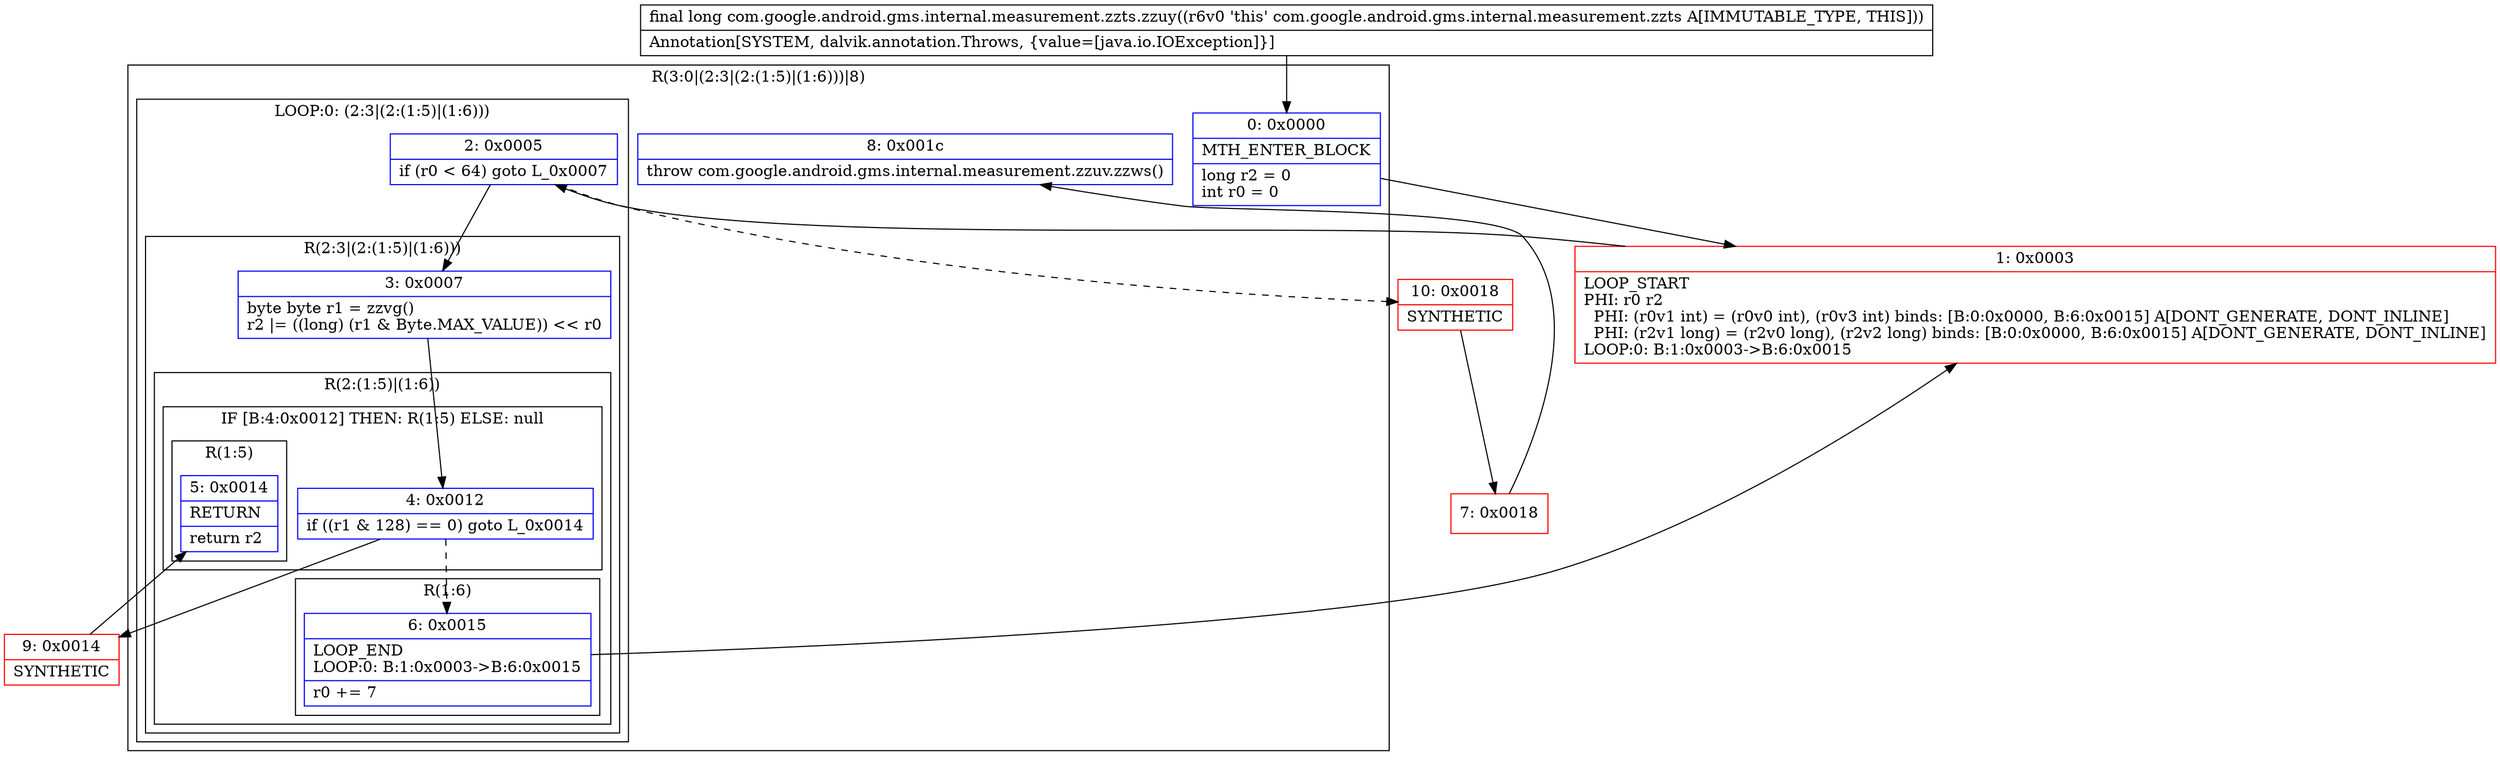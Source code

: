 digraph "CFG forcom.google.android.gms.internal.measurement.zzts.zzuy()J" {
subgraph cluster_Region_2061968074 {
label = "R(3:0|(2:3|(2:(1:5)|(1:6)))|8)";
node [shape=record,color=blue];
Node_0 [shape=record,label="{0\:\ 0x0000|MTH_ENTER_BLOCK\l|long r2 = 0\lint r0 = 0\l}"];
subgraph cluster_LoopRegion_190390955 {
label = "LOOP:0: (2:3|(2:(1:5)|(1:6)))";
node [shape=record,color=blue];
Node_2 [shape=record,label="{2\:\ 0x0005|if (r0 \< 64) goto L_0x0007\l}"];
subgraph cluster_Region_224002131 {
label = "R(2:3|(2:(1:5)|(1:6)))";
node [shape=record,color=blue];
Node_3 [shape=record,label="{3\:\ 0x0007|byte byte r1 = zzvg()\lr2 \|= ((long) (r1 & Byte.MAX_VALUE)) \<\< r0\l}"];
subgraph cluster_Region_667383180 {
label = "R(2:(1:5)|(1:6))";
node [shape=record,color=blue];
subgraph cluster_IfRegion_367946158 {
label = "IF [B:4:0x0012] THEN: R(1:5) ELSE: null";
node [shape=record,color=blue];
Node_4 [shape=record,label="{4\:\ 0x0012|if ((r1 & 128) == 0) goto L_0x0014\l}"];
subgraph cluster_Region_527775639 {
label = "R(1:5)";
node [shape=record,color=blue];
Node_5 [shape=record,label="{5\:\ 0x0014|RETURN\l|return r2\l}"];
}
}
subgraph cluster_Region_1223401592 {
label = "R(1:6)";
node [shape=record,color=blue];
Node_6 [shape=record,label="{6\:\ 0x0015|LOOP_END\lLOOP:0: B:1:0x0003\-\>B:6:0x0015\l|r0 += 7\l}"];
}
}
}
}
Node_8 [shape=record,label="{8\:\ 0x001c|throw com.google.android.gms.internal.measurement.zzuv.zzws()\l}"];
}
Node_1 [shape=record,color=red,label="{1\:\ 0x0003|LOOP_START\lPHI: r0 r2 \l  PHI: (r0v1 int) = (r0v0 int), (r0v3 int) binds: [B:0:0x0000, B:6:0x0015] A[DONT_GENERATE, DONT_INLINE]\l  PHI: (r2v1 long) = (r2v0 long), (r2v2 long) binds: [B:0:0x0000, B:6:0x0015] A[DONT_GENERATE, DONT_INLINE]\lLOOP:0: B:1:0x0003\-\>B:6:0x0015\l}"];
Node_7 [shape=record,color=red,label="{7\:\ 0x0018}"];
Node_9 [shape=record,color=red,label="{9\:\ 0x0014|SYNTHETIC\l}"];
Node_10 [shape=record,color=red,label="{10\:\ 0x0018|SYNTHETIC\l}"];
MethodNode[shape=record,label="{final long com.google.android.gms.internal.measurement.zzts.zzuy((r6v0 'this' com.google.android.gms.internal.measurement.zzts A[IMMUTABLE_TYPE, THIS]))  | Annotation[SYSTEM, dalvik.annotation.Throws, \{value=[java.io.IOException]\}]\l}"];
MethodNode -> Node_0;
Node_0 -> Node_1;
Node_2 -> Node_3;
Node_2 -> Node_10[style=dashed];
Node_3 -> Node_4;
Node_4 -> Node_6[style=dashed];
Node_4 -> Node_9;
Node_6 -> Node_1;
Node_1 -> Node_2;
Node_7 -> Node_8;
Node_9 -> Node_5;
Node_10 -> Node_7;
}

